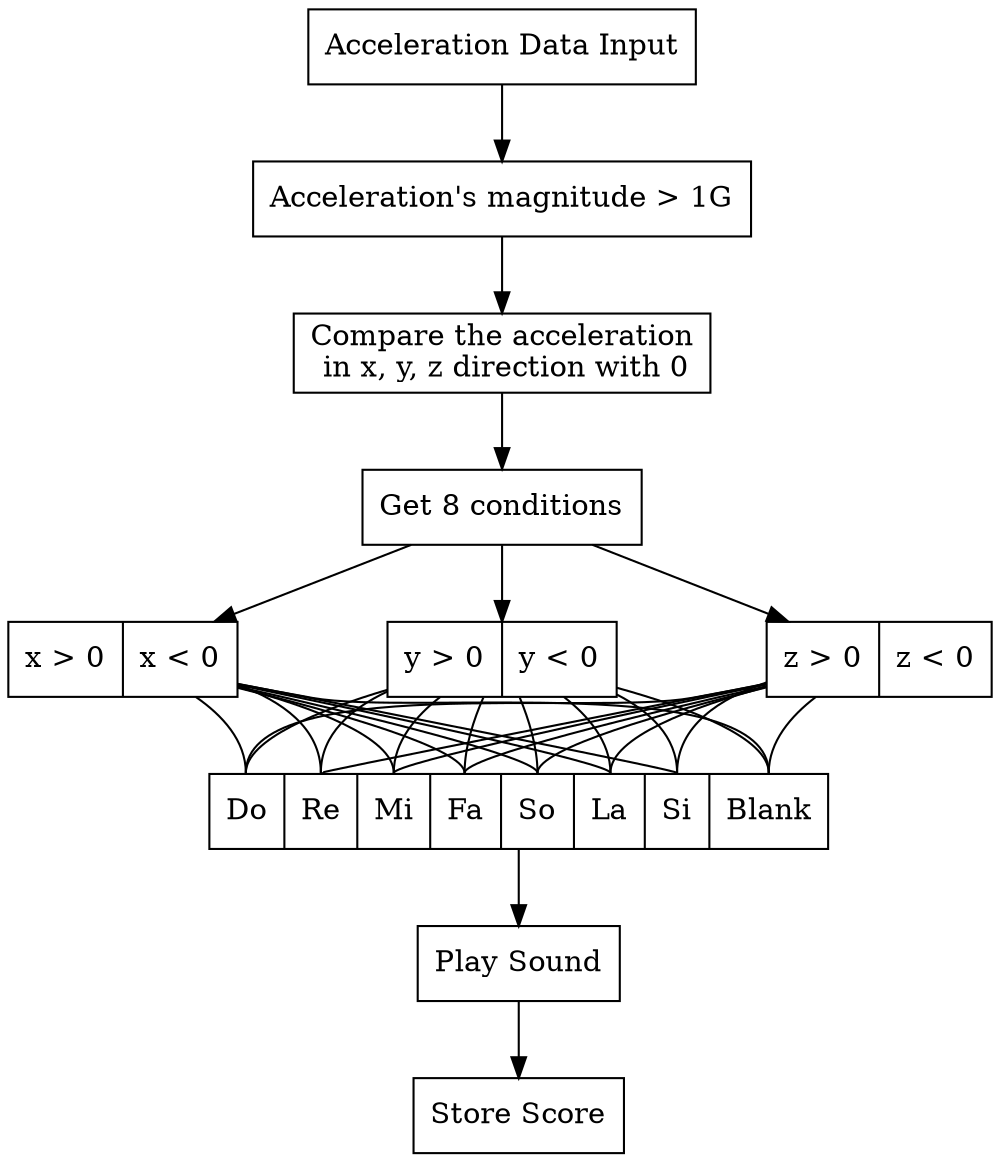 // Copyright (c) 2017 wangren
// 
// This software is released under the MIT License.
// https://opensource.org/licenses/MIT



digraph a {
node[shape=record]

graph [ nodesep=1]

// label="Flow chart of the Index Script"


start[label="Acceleration Data Input"]

start->c0

c0 [label="Acceleration's magnitude \> 1G"]

c1[label="Compare the acceleration\n in x, y, z direction with 0"]

c0->c1

c2 [label="Get 8 conditions"]

c1->c2

c3 [label=" <s1>x \> 0 | <s2> x \< 0 "];
c4 [label=" <s1>y \> 0 | <s2> y \< 0 "];
c5 [label=" <s1>z \> 0 | <s2> z \< 0 "];
 
c2->c3
c2->c4
c2->c5

result [label = "<d1>Do|<d2>Re|<d3>Mi|<d4>Fa|<d5>So|<d6>La|<d7>Si|<d8>Blank"]


{
	edge[dir=none]

	{c3:s1,c4:s1,c5:s1}->result:d1;
	{c3:s1,c4:s2,c5:s1}->result:d2;
	{c3:s2,c4:s1,c5:s1}->result:d3;
	{c3:s2,c4:s2,c5:s1}->result:d4;
	{c3:s1,c4:s1,c5:s2}->result:d5;
	{c3:s1,c4:s2,c5:s2}->result:d6;
	{c3:s2,c4:s1,c5:s2}->result:d7;
	{c3:s2,c4:s2,c5:s2}->result:d8;
	}

result-> play

play[label="Play Sound"]

play -> store

store[label="Store Score"]




}